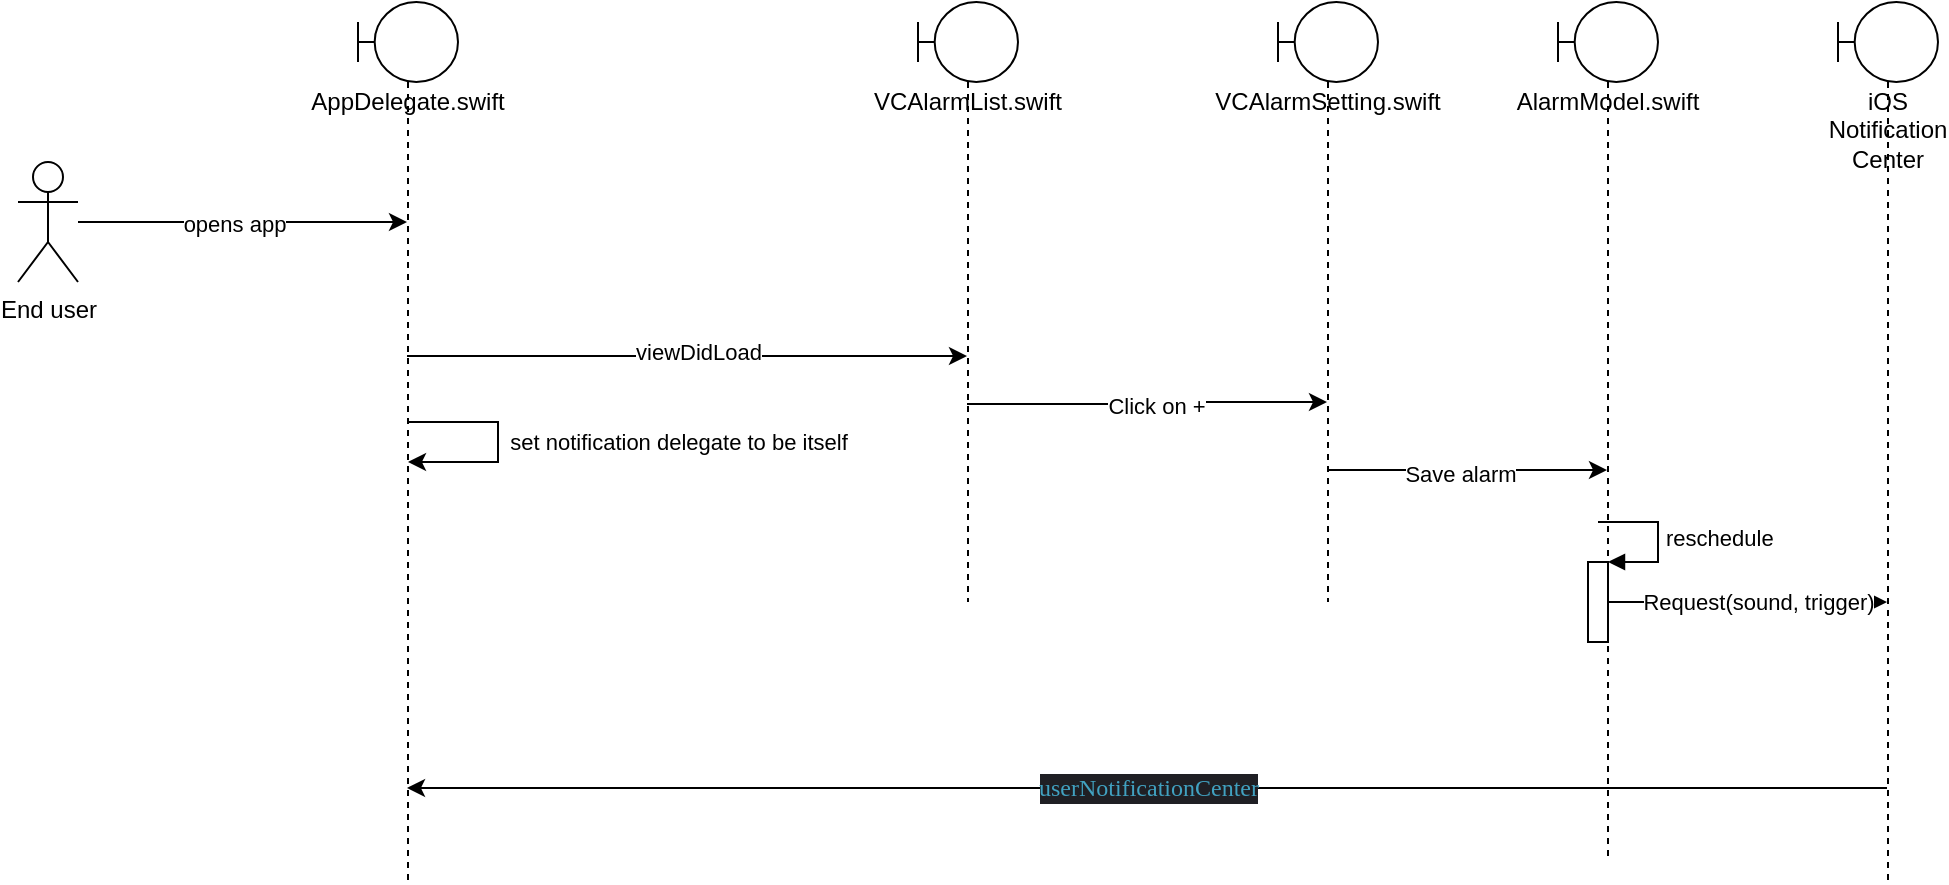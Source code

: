 <mxfile version="20.6.0" type="device"><diagram id="8wan5AAJvNnds1TtCSmb" name="Page-1"><mxGraphModel dx="946" dy="569" grid="1" gridSize="10" guides="1" tooltips="1" connect="1" arrows="1" fold="1" page="1" pageScale="1" pageWidth="850" pageHeight="1100" math="0" shadow="0"><root><mxCell id="0"/><mxCell id="1" parent="0"/><mxCell id="Q2VyYaA4l66Udtj0_Eih-4" style="edgeStyle=orthogonalEdgeStyle;rounded=0;orthogonalLoop=1;jettySize=auto;html=1;" edge="1" parent="1" source="Q2VyYaA4l66Udtj0_Eih-2" target="Q2VyYaA4l66Udtj0_Eih-3"><mxGeometry relative="1" as="geometry"><Array as="points"><mxPoint x="210" y="180"/><mxPoint x="210" y="180"/></Array></mxGeometry></mxCell><mxCell id="Q2VyYaA4l66Udtj0_Eih-5" value="opens app" style="edgeLabel;html=1;align=center;verticalAlign=middle;resizable=0;points=[];" vertex="1" connectable="0" parent="Q2VyYaA4l66Udtj0_Eih-4"><mxGeometry x="-0.052" y="-1" relative="1" as="geometry"><mxPoint as="offset"/></mxGeometry></mxCell><mxCell id="Q2VyYaA4l66Udtj0_Eih-2" value="End user" style="shape=umlActor;verticalLabelPosition=bottom;verticalAlign=top;html=1;" vertex="1" parent="1"><mxGeometry x="60" y="150" width="30" height="60" as="geometry"/></mxCell><mxCell id="Q2VyYaA4l66Udtj0_Eih-8" style="edgeStyle=orthogonalEdgeStyle;rounded=0;orthogonalLoop=1;jettySize=auto;html=1;" edge="1" parent="1"><mxGeometry relative="1" as="geometry"><mxPoint x="254.5" y="247" as="sourcePoint"/><mxPoint x="534.5" y="247" as="targetPoint"/></mxGeometry></mxCell><mxCell id="Q2VyYaA4l66Udtj0_Eih-9" value="viewDidLoad" style="edgeLabel;html=1;align=center;verticalAlign=middle;resizable=0;points=[];" vertex="1" connectable="0" parent="Q2VyYaA4l66Udtj0_Eih-8"><mxGeometry x="0.668" y="2" relative="1" as="geometry"><mxPoint x="-88" as="offset"/></mxGeometry></mxCell><mxCell id="Q2VyYaA4l66Udtj0_Eih-3" value="AppDelegate.swift" style="shape=umlLifeline;participant=umlBoundary;perimeter=lifelinePerimeter;whiteSpace=wrap;html=1;container=1;collapsible=0;recursiveResize=0;verticalAlign=top;spacingTop=36;outlineConnect=0;" vertex="1" parent="1"><mxGeometry x="230" y="70" width="50" height="440" as="geometry"/></mxCell><mxCell id="Q2VyYaA4l66Udtj0_Eih-6" value="set notification delegate to be itself" style="edgeStyle=orthogonalEdgeStyle;rounded=0;orthogonalLoop=1;jettySize=auto;html=1;elbow=vertical;" edge="1" parent="1" source="Q2VyYaA4l66Udtj0_Eih-3" target="Q2VyYaA4l66Udtj0_Eih-3"><mxGeometry y="90" relative="1" as="geometry"><mxPoint as="offset"/></mxGeometry></mxCell><mxCell id="Q2VyYaA4l66Udtj0_Eih-11" style="edgeStyle=orthogonalEdgeStyle;rounded=0;orthogonalLoop=1;jettySize=auto;html=1;" edge="1" parent="1" target="Q2VyYaA4l66Udtj0_Eih-10"><mxGeometry relative="1" as="geometry"><mxPoint x="534.5" y="271" as="sourcePoint"/><mxPoint x="694.5" y="271" as="targetPoint"/><Array as="points"><mxPoint x="612" y="271"/><mxPoint x="612" y="270"/></Array></mxGeometry></mxCell><mxCell id="Q2VyYaA4l66Udtj0_Eih-12" value="Click on +" style="edgeLabel;html=1;align=center;verticalAlign=middle;resizable=0;points=[];" vertex="1" connectable="0" parent="Q2VyYaA4l66Udtj0_Eih-11"><mxGeometry x="-0.181" y="-1" relative="1" as="geometry"><mxPoint x="20" as="offset"/></mxGeometry></mxCell><mxCell id="Q2VyYaA4l66Udtj0_Eih-7" value="VCAlarmList.swift" style="shape=umlLifeline;participant=umlBoundary;perimeter=lifelinePerimeter;whiteSpace=wrap;html=1;container=1;collapsible=0;recursiveResize=0;verticalAlign=top;spacingTop=36;outlineConnect=0;" vertex="1" parent="1"><mxGeometry x="510" y="70" width="50" height="300" as="geometry"/></mxCell><mxCell id="Q2VyYaA4l66Udtj0_Eih-14" style="edgeStyle=orthogonalEdgeStyle;rounded=0;orthogonalLoop=1;jettySize=auto;html=1;" edge="1" parent="1"><mxGeometry relative="1" as="geometry"><mxPoint x="714.5" y="304" as="sourcePoint"/><mxPoint x="854.5" y="304" as="targetPoint"/></mxGeometry></mxCell><mxCell id="Q2VyYaA4l66Udtj0_Eih-16" value="Save alarm" style="edgeLabel;html=1;align=center;verticalAlign=middle;resizable=0;points=[];" vertex="1" connectable="0" parent="Q2VyYaA4l66Udtj0_Eih-14"><mxGeometry x="-0.064" y="-2" relative="1" as="geometry"><mxPoint x="1" as="offset"/></mxGeometry></mxCell><mxCell id="Q2VyYaA4l66Udtj0_Eih-10" value="VCAlarmSetting.swift" style="shape=umlLifeline;participant=umlBoundary;perimeter=lifelinePerimeter;whiteSpace=wrap;html=1;container=1;collapsible=0;recursiveResize=0;verticalAlign=top;spacingTop=36;outlineConnect=0;" vertex="1" parent="1"><mxGeometry x="690" y="70" width="50" height="300" as="geometry"/></mxCell><mxCell id="Q2VyYaA4l66Udtj0_Eih-13" value="AlarmModel.swift" style="shape=umlLifeline;participant=umlBoundary;perimeter=lifelinePerimeter;whiteSpace=wrap;html=1;container=1;collapsible=0;recursiveResize=0;verticalAlign=top;spacingTop=36;outlineConnect=0;" vertex="1" parent="1"><mxGeometry x="830" y="70" width="50" height="430" as="geometry"/></mxCell><mxCell id="Q2VyYaA4l66Udtj0_Eih-18" value="" style="html=1;points=[];perimeter=orthogonalPerimeter;" vertex="1" parent="Q2VyYaA4l66Udtj0_Eih-13"><mxGeometry x="15" y="280" width="10" height="40" as="geometry"/></mxCell><mxCell id="Q2VyYaA4l66Udtj0_Eih-19" value="reschedule" style="edgeStyle=orthogonalEdgeStyle;html=1;align=left;spacingLeft=2;endArrow=block;rounded=0;entryX=1;entryY=0;" edge="1" target="Q2VyYaA4l66Udtj0_Eih-18" parent="Q2VyYaA4l66Udtj0_Eih-13"><mxGeometry relative="1" as="geometry"><mxPoint x="20" y="260" as="sourcePoint"/><Array as="points"><mxPoint x="50" y="260"/></Array></mxGeometry></mxCell><mxCell id="Q2VyYaA4l66Udtj0_Eih-26" value="&lt;p style=&quot;margin: 0px; font-variant-numeric: normal; font-variant-east-asian: normal; font-stretch: normal; font-size: 12px; line-height: normal; font-family: Menlo; color: rgb(65, 161, 192); background-color: rgb(31, 31, 36); text-align: start;&quot; class=&quot;p1&quot;&gt;userNotificationCenter&lt;/p&gt;" style="edgeStyle=orthogonalEdgeStyle;rounded=0;orthogonalLoop=1;jettySize=auto;html=1;" edge="1" parent="1"><mxGeometry relative="1" as="geometry"><mxPoint x="994.5" y="463" as="sourcePoint"/><mxPoint x="254.5" y="463" as="targetPoint"/></mxGeometry></mxCell><mxCell id="Q2VyYaA4l66Udtj0_Eih-20" value="iOS Notification Center" style="shape=umlLifeline;participant=umlBoundary;perimeter=lifelinePerimeter;whiteSpace=wrap;html=1;container=1;collapsible=0;recursiveResize=0;verticalAlign=top;spacingTop=36;outlineConnect=0;" vertex="1" parent="1"><mxGeometry x="970" y="70" width="50" height="440" as="geometry"/></mxCell><mxCell id="Q2VyYaA4l66Udtj0_Eih-23" style="edgeStyle=orthogonalEdgeStyle;rounded=0;orthogonalLoop=1;jettySize=auto;html=1;" edge="1" parent="1" source="Q2VyYaA4l66Udtj0_Eih-18" target="Q2VyYaA4l66Udtj0_Eih-20"><mxGeometry relative="1" as="geometry"><Array as="points"><mxPoint x="960" y="370"/><mxPoint x="960" y="370"/></Array></mxGeometry></mxCell><mxCell id="Q2VyYaA4l66Udtj0_Eih-25" value="Request(sound, trigger)" style="edgeLabel;html=1;align=center;verticalAlign=middle;resizable=0;points=[];" vertex="1" connectable="0" parent="Q2VyYaA4l66Udtj0_Eih-23"><mxGeometry x="-0.269" y="1" relative="1" as="geometry"><mxPoint x="24" y="1" as="offset"/></mxGeometry></mxCell></root></mxGraphModel></diagram></mxfile>
